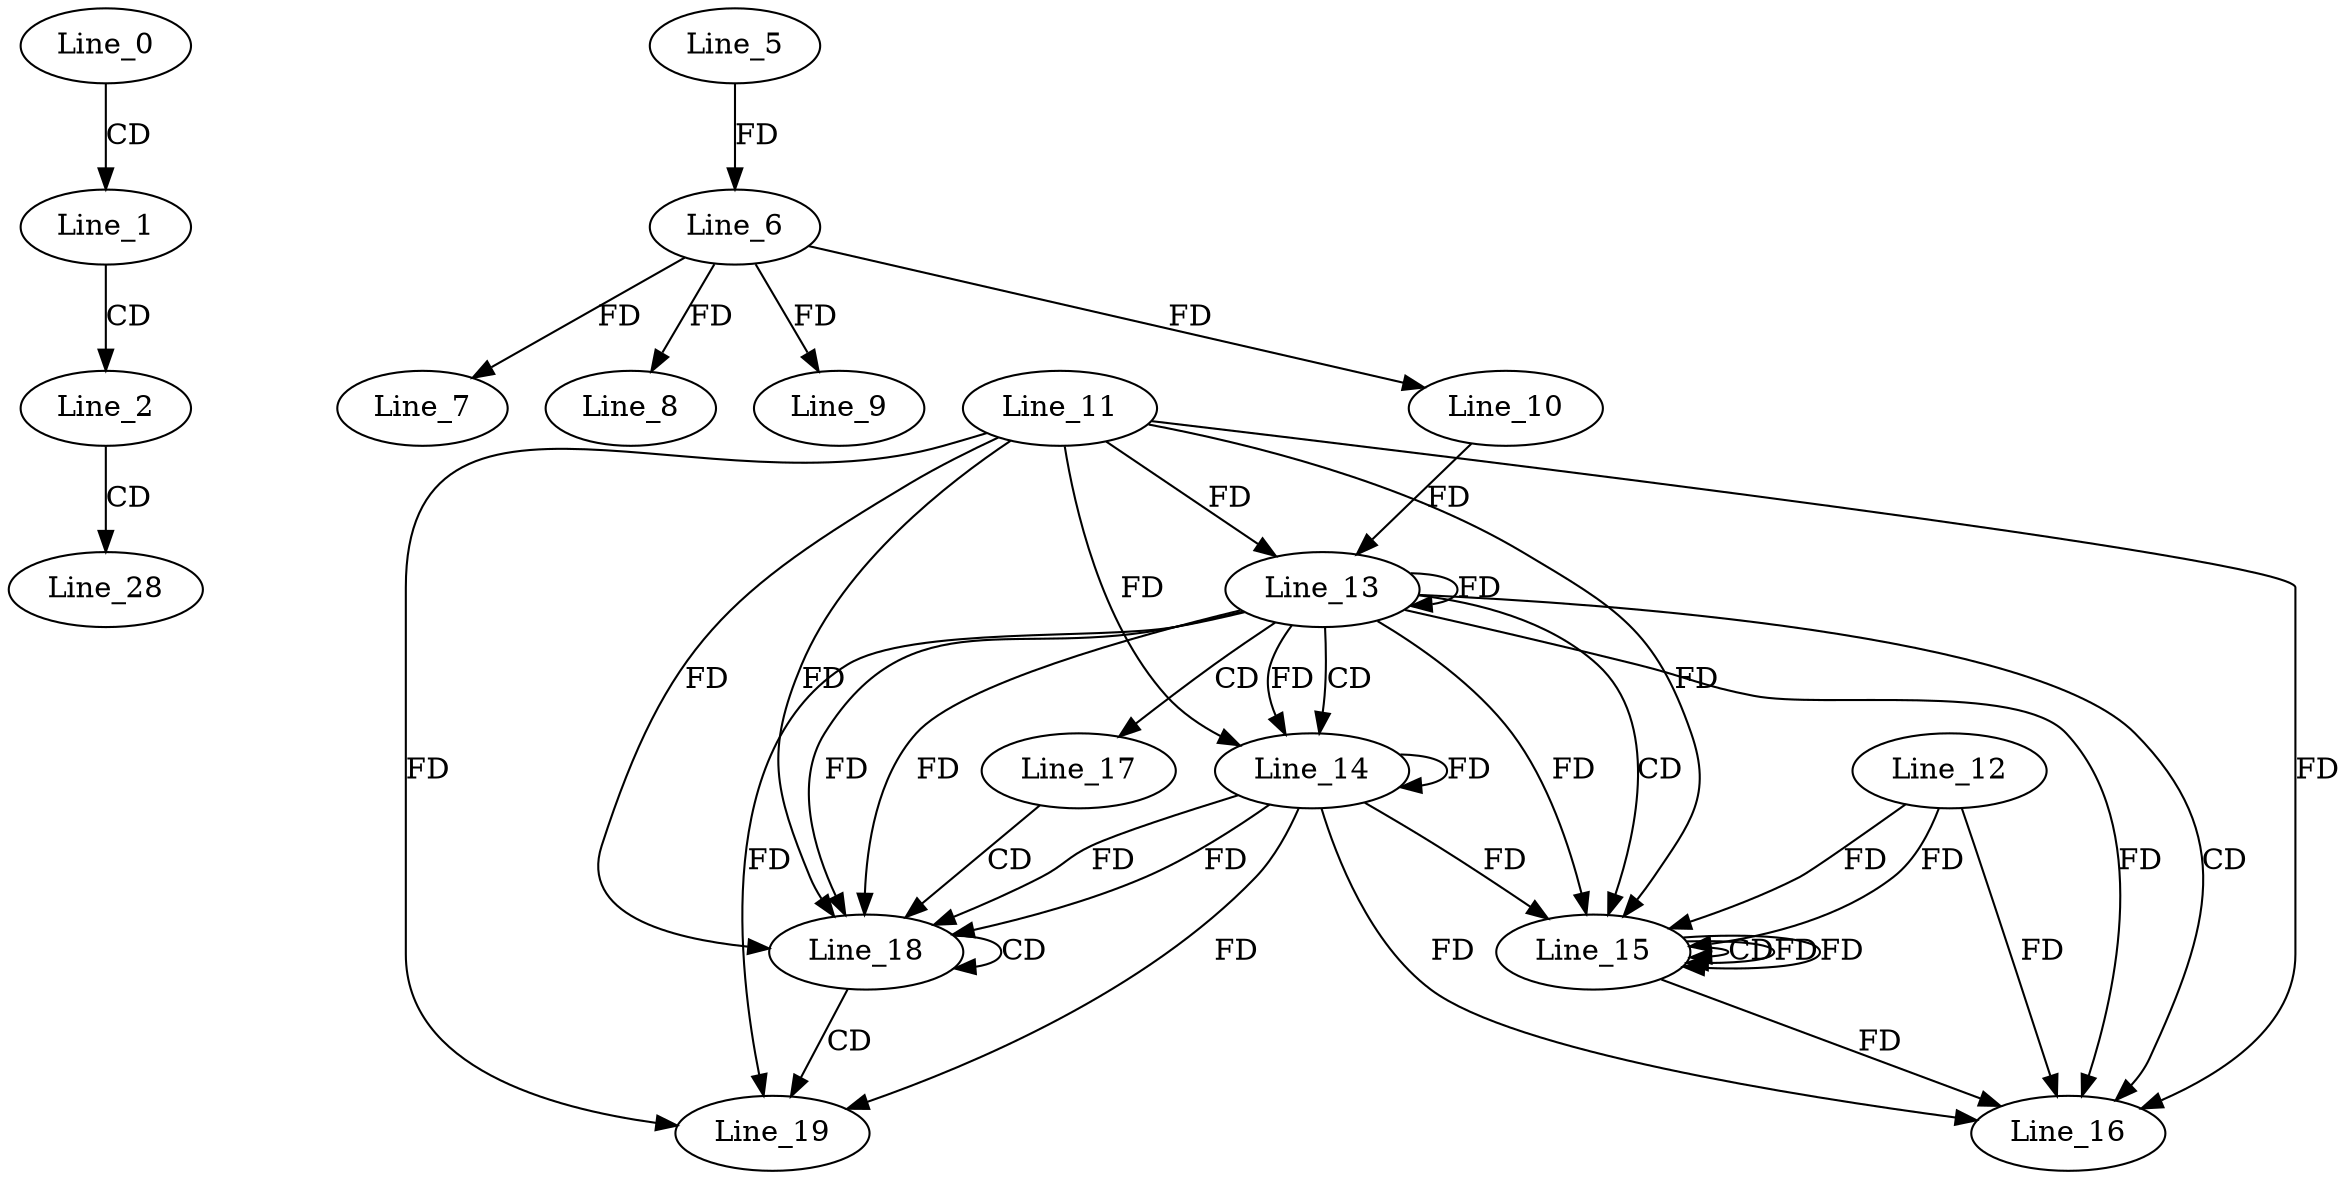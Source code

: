 digraph G {
  Line_0;
  Line_1;
  Line_2;
  Line_5;
  Line_6;
  Line_6;
  Line_7;
  Line_8;
  Line_9;
  Line_10;
  Line_13;
  Line_11;
  Line_13;
  Line_10;
  Line_13;
  Line_14;
  Line_14;
  Line_15;
  Line_12;
  Line_15;
  Line_15;
  Line_15;
  Line_16;
  Line_16;
  Line_17;
  Line_18;
  Line_18;
  Line_19;
  Line_28;
  Line_0 -> Line_1 [ label="CD" ];
  Line_1 -> Line_2 [ label="CD" ];
  Line_5 -> Line_6 [ label="FD" ];
  Line_6 -> Line_7 [ label="FD" ];
  Line_6 -> Line_8 [ label="FD" ];
  Line_6 -> Line_9 [ label="FD" ];
  Line_6 -> Line_10 [ label="FD" ];
  Line_13 -> Line_13 [ label="FD" ];
  Line_11 -> Line_13 [ label="FD" ];
  Line_10 -> Line_13 [ label="FD" ];
  Line_13 -> Line_14 [ label="CD" ];
  Line_13 -> Line_14 [ label="FD" ];
  Line_14 -> Line_14 [ label="FD" ];
  Line_11 -> Line_14 [ label="FD" ];
  Line_13 -> Line_15 [ label="CD" ];
  Line_12 -> Line_15 [ label="FD" ];
  Line_13 -> Line_15 [ label="FD" ];
  Line_14 -> Line_15 [ label="FD" ];
  Line_11 -> Line_15 [ label="FD" ];
  Line_15 -> Line_15 [ label="CD" ];
  Line_15 -> Line_15 [ label="FD" ];
  Line_12 -> Line_15 [ label="FD" ];
  Line_13 -> Line_16 [ label="CD" ];
  Line_15 -> Line_16 [ label="FD" ];
  Line_12 -> Line_16 [ label="FD" ];
  Line_13 -> Line_16 [ label="FD" ];
  Line_14 -> Line_16 [ label="FD" ];
  Line_11 -> Line_16 [ label="FD" ];
  Line_13 -> Line_17 [ label="CD" ];
  Line_17 -> Line_18 [ label="CD" ];
  Line_13 -> Line_18 [ label="FD" ];
  Line_14 -> Line_18 [ label="FD" ];
  Line_11 -> Line_18 [ label="FD" ];
  Line_18 -> Line_18 [ label="CD" ];
  Line_13 -> Line_18 [ label="FD" ];
  Line_14 -> Line_18 [ label="FD" ];
  Line_11 -> Line_18 [ label="FD" ];
  Line_18 -> Line_19 [ label="CD" ];
  Line_13 -> Line_19 [ label="FD" ];
  Line_14 -> Line_19 [ label="FD" ];
  Line_11 -> Line_19 [ label="FD" ];
  Line_2 -> Line_28 [ label="CD" ];
  Line_15 -> Line_15 [ label="FD" ];
}

